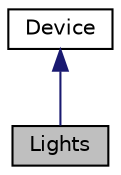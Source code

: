 digraph "Lights"
{
 // LATEX_PDF_SIZE
  edge [fontname="Helvetica",fontsize="10",labelfontname="Helvetica",labelfontsize="10"];
  node [fontname="Helvetica",fontsize="10",shape=record];
  Node1 [label="Lights",height=0.2,width=0.4,color="black", fillcolor="grey75", style="filled", fontcolor="black",tooltip="Concrete Light class that responds to sensor notifications by turning on/off."];
  Node2 -> Node1 [dir="back",color="midnightblue",fontsize="10",style="solid"];
  Node2 [label="Device",height=0.2,width=0.4,color="black", fillcolor="white", style="filled",URL="$classDevice.html",tooltip="Abstract base class for all devices in the composite structure."];
}
